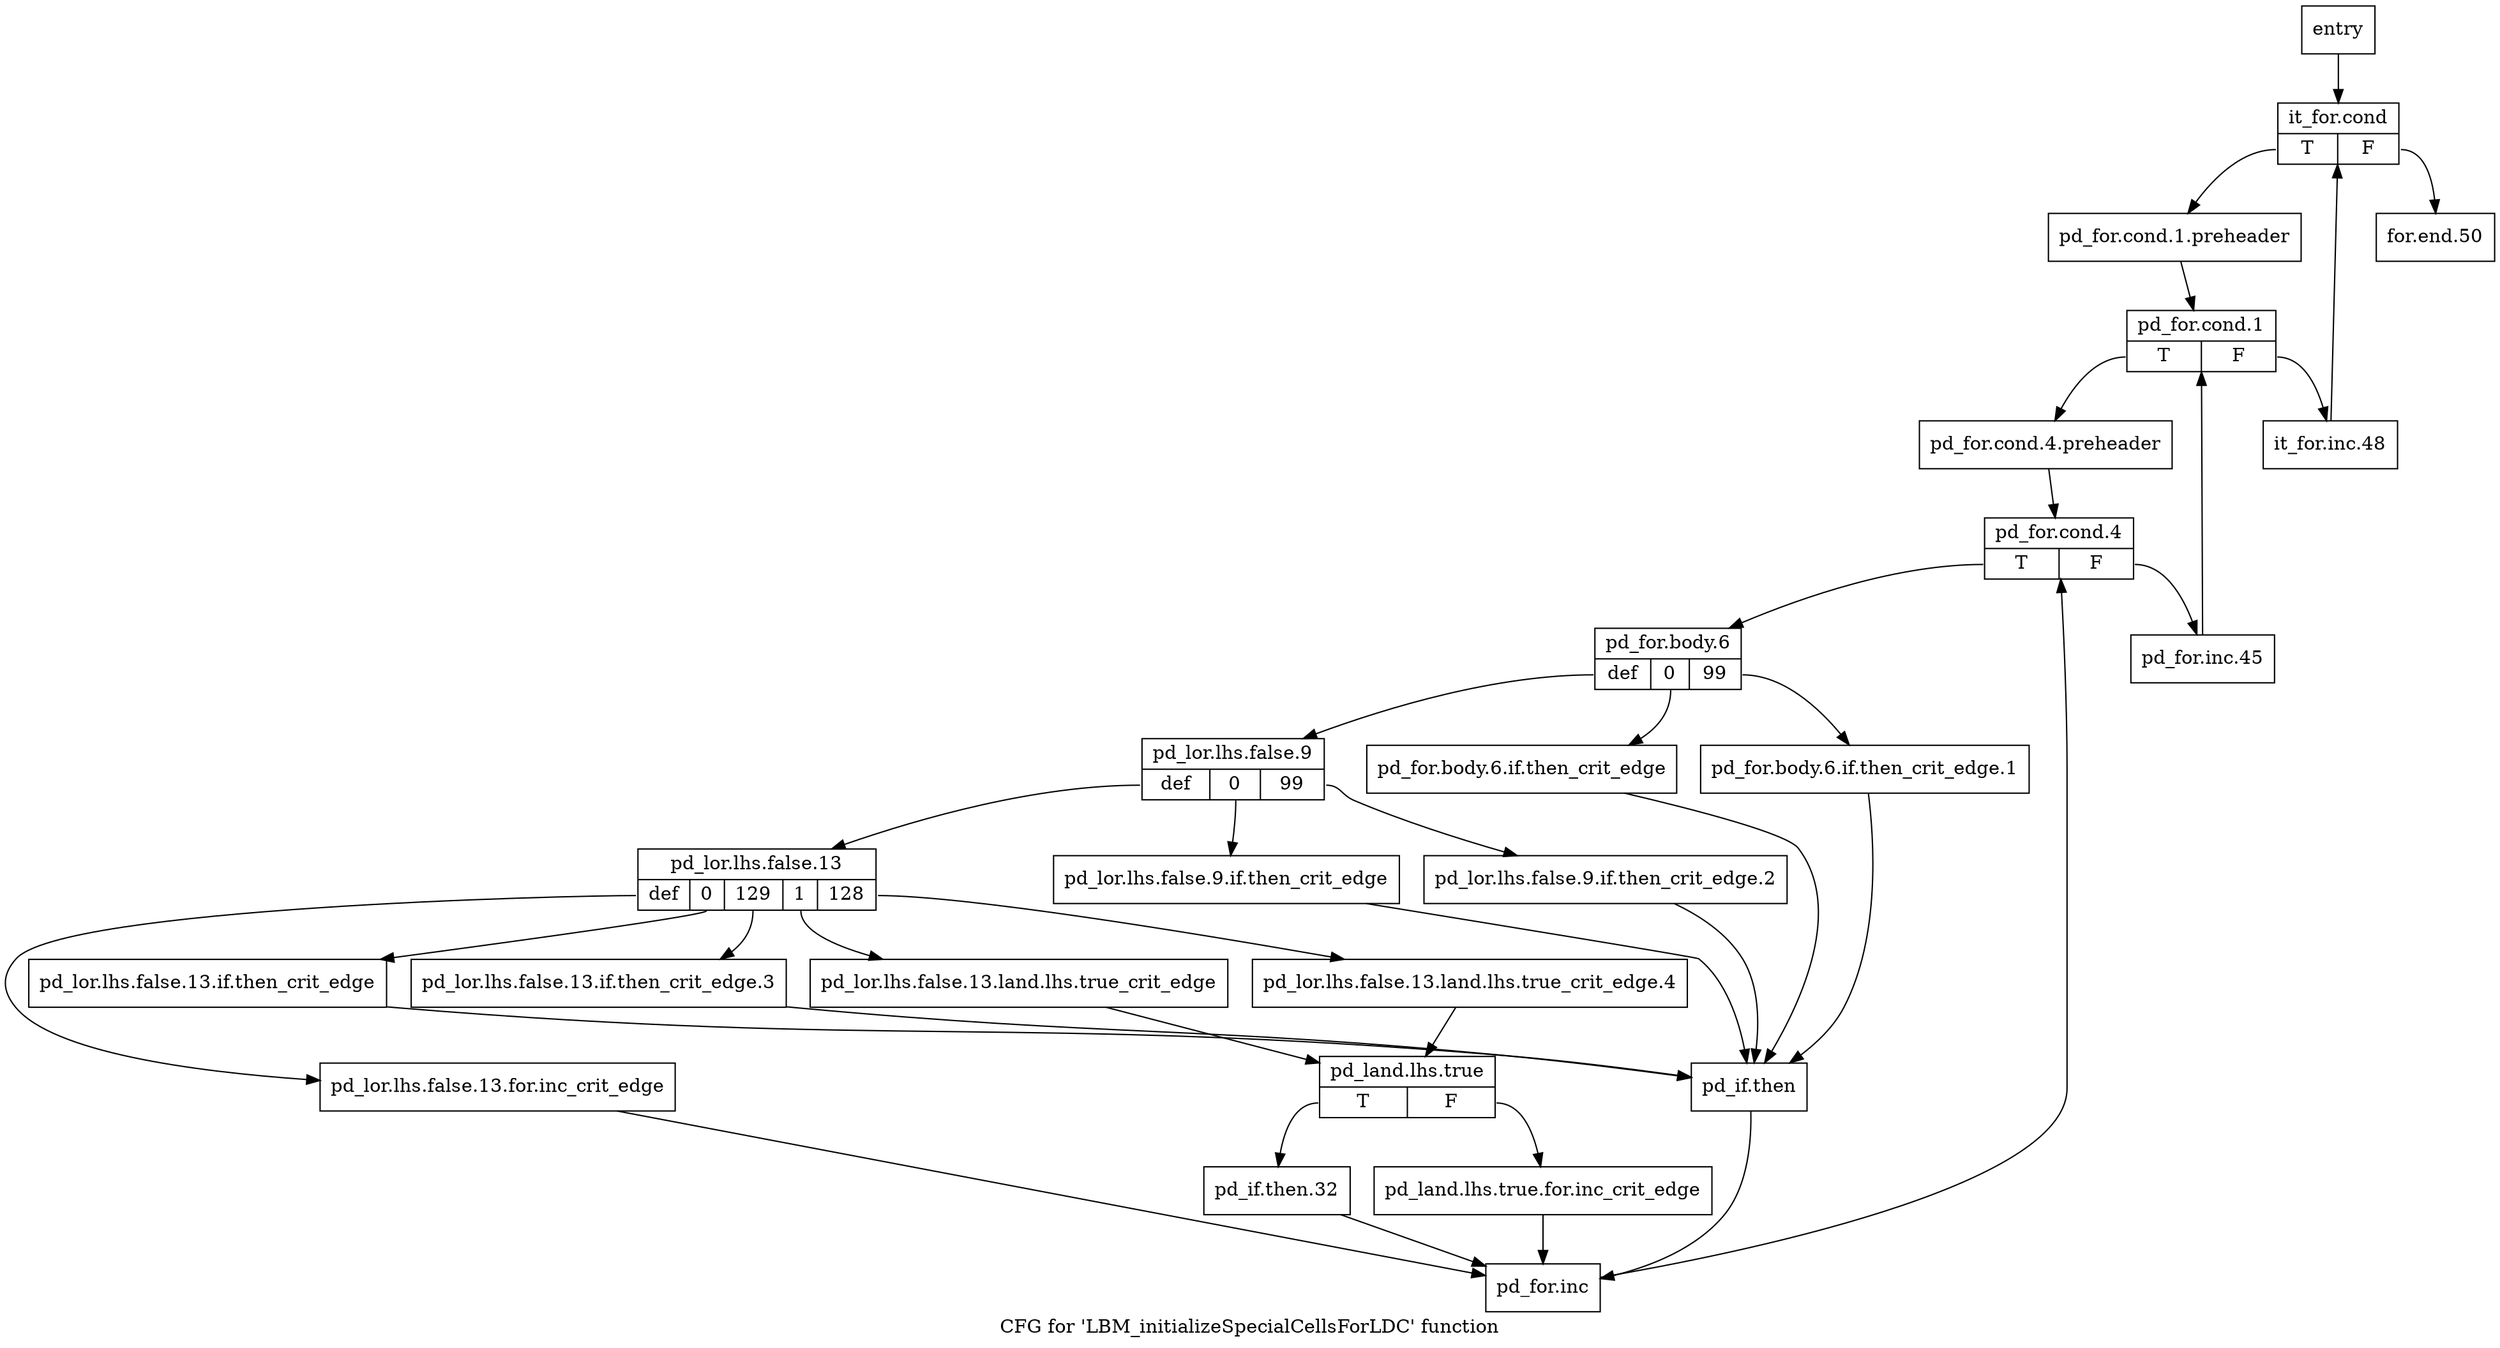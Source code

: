 digraph "CFG for 'LBM_initializeSpecialCellsForLDC' function" {
	label="CFG for 'LBM_initializeSpecialCellsForLDC' function";

	Node0xd66be0 [shape=record,label="{entry}"];
	Node0xd66be0 -> Node0xd66c30;
	Node0xd66c30 [shape=record,label="{it_for.cond|{<s0>T|<s1>F}}"];
	Node0xd66c30:s0 -> Node0xd66c80;
	Node0xd66c30:s1 -> Node0xd673b0;
	Node0xd66c80 [shape=record,label="{pd_for.cond.1.preheader}"];
	Node0xd66c80 -> Node0xd66cd0;
	Node0xd66cd0 [shape=record,label="{pd_for.cond.1|{<s0>T|<s1>F}}"];
	Node0xd66cd0:s0 -> Node0xd66d20;
	Node0xd66cd0:s1 -> Node0xd67360;
	Node0xd66d20 [shape=record,label="{pd_for.cond.4.preheader}"];
	Node0xd66d20 -> Node0xd66d70;
	Node0xd66d70 [shape=record,label="{pd_for.cond.4|{<s0>T|<s1>F}}"];
	Node0xd66d70:s0 -> Node0xd66dc0;
	Node0xd66d70:s1 -> Node0xd67310;
	Node0xd66dc0 [shape=record,label="{pd_for.body.6|{<s0>def|<s1>0|<s2>99}}"];
	Node0xd66dc0:s0 -> Node0xd66eb0;
	Node0xd66dc0:s1 -> Node0xd66e60;
	Node0xd66dc0:s2 -> Node0xd66e10;
	Node0xd66e10 [shape=record,label="{pd_for.body.6.if.then_crit_edge.1}"];
	Node0xd66e10 -> Node0xd67180;
	Node0xd66e60 [shape=record,label="{pd_for.body.6.if.then_crit_edge}"];
	Node0xd66e60 -> Node0xd67180;
	Node0xd66eb0 [shape=record,label="{pd_lor.lhs.false.9|{<s0>def|<s1>0|<s2>99}}"];
	Node0xd66eb0:s0 -> Node0xd66fa0;
	Node0xd66eb0:s1 -> Node0xd66f50;
	Node0xd66eb0:s2 -> Node0xd66f00;
	Node0xd66f00 [shape=record,label="{pd_lor.lhs.false.9.if.then_crit_edge.2}"];
	Node0xd66f00 -> Node0xd67180;
	Node0xd66f50 [shape=record,label="{pd_lor.lhs.false.9.if.then_crit_edge}"];
	Node0xd66f50 -> Node0xd67180;
	Node0xd66fa0 [shape=record,label="{pd_lor.lhs.false.13|{<s0>def|<s1>0|<s2>129|<s3>1|<s4>128}}"];
	Node0xd66fa0:s0 -> Node0xd67130;
	Node0xd66fa0:s1 -> Node0xd670e0;
	Node0xd66fa0:s2 -> Node0xd67090;
	Node0xd66fa0:s3 -> Node0xd67040;
	Node0xd66fa0:s4 -> Node0xd66ff0;
	Node0xd66ff0 [shape=record,label="{pd_lor.lhs.false.13.land.lhs.true_crit_edge.4}"];
	Node0xd66ff0 -> Node0xd671d0;
	Node0xd67040 [shape=record,label="{pd_lor.lhs.false.13.land.lhs.true_crit_edge}"];
	Node0xd67040 -> Node0xd671d0;
	Node0xd67090 [shape=record,label="{pd_lor.lhs.false.13.if.then_crit_edge.3}"];
	Node0xd67090 -> Node0xd67180;
	Node0xd670e0 [shape=record,label="{pd_lor.lhs.false.13.if.then_crit_edge}"];
	Node0xd670e0 -> Node0xd67180;
	Node0xd67130 [shape=record,label="{pd_lor.lhs.false.13.for.inc_crit_edge}"];
	Node0xd67130 -> Node0xd672c0;
	Node0xd67180 [shape=record,label="{pd_if.then}"];
	Node0xd67180 -> Node0xd672c0;
	Node0xd671d0 [shape=record,label="{pd_land.lhs.true|{<s0>T|<s1>F}}"];
	Node0xd671d0:s0 -> Node0xd67270;
	Node0xd671d0:s1 -> Node0xd67220;
	Node0xd67220 [shape=record,label="{pd_land.lhs.true.for.inc_crit_edge}"];
	Node0xd67220 -> Node0xd672c0;
	Node0xd67270 [shape=record,label="{pd_if.then.32}"];
	Node0xd67270 -> Node0xd672c0;
	Node0xd672c0 [shape=record,label="{pd_for.inc}"];
	Node0xd672c0 -> Node0xd66d70;
	Node0xd67310 [shape=record,label="{pd_for.inc.45}"];
	Node0xd67310 -> Node0xd66cd0;
	Node0xd67360 [shape=record,label="{it_for.inc.48}"];
	Node0xd67360 -> Node0xd66c30;
	Node0xd673b0 [shape=record,label="{for.end.50}"];
}
